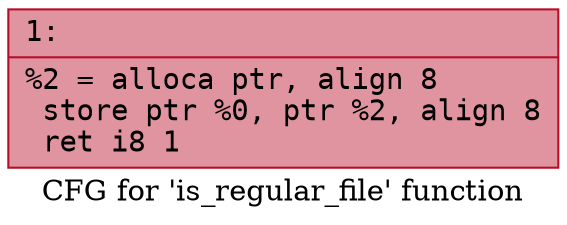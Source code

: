 digraph "CFG for 'is_regular_file' function" {
	label="CFG for 'is_regular_file' function";

	Node0x600001972760 [shape=record,color="#b70d28ff", style=filled, fillcolor="#b70d2870" fontname="Courier",label="{1:\l|  %2 = alloca ptr, align 8\l  store ptr %0, ptr %2, align 8\l  ret i8 1\l}"];
}
